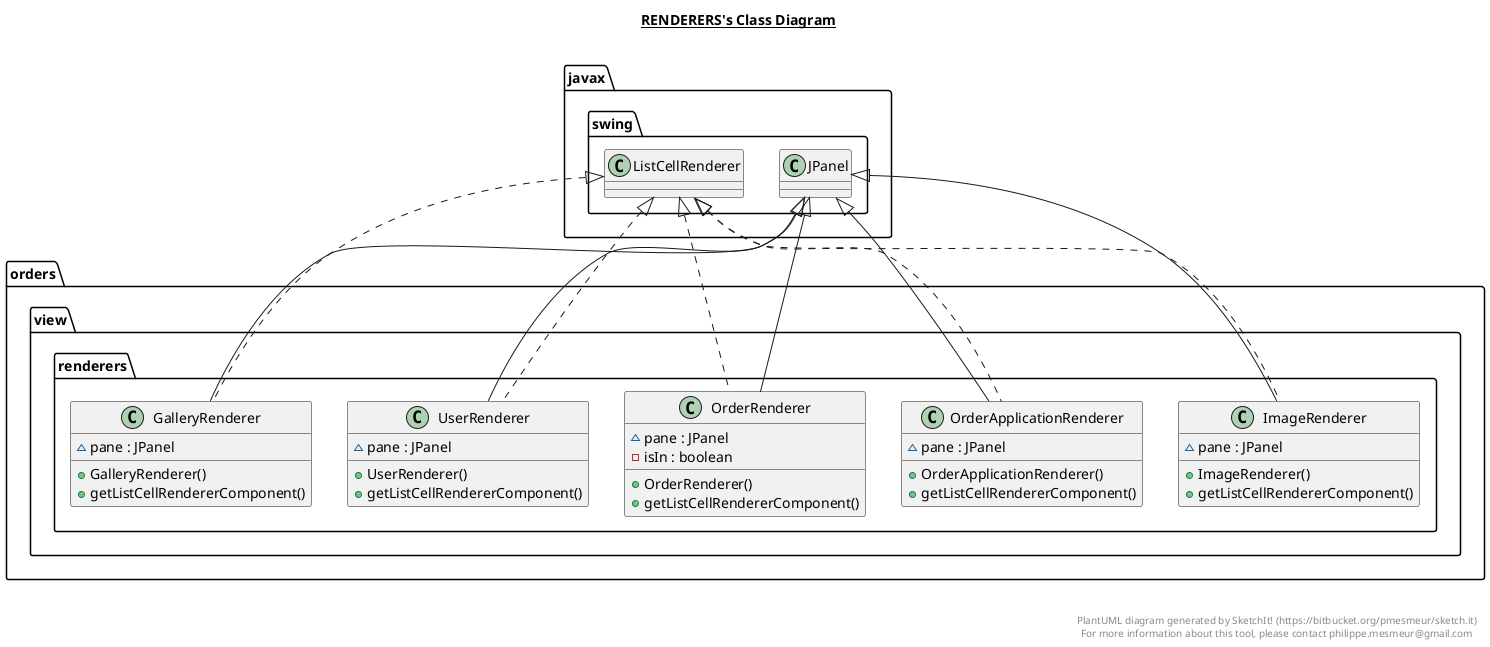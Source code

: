 @startuml

title __RENDERERS's Class Diagram__\n

  namespace orders {
    namespace view.renderers {
      class orders.view.renderers.GalleryRenderer {
          ~ pane : JPanel
          + GalleryRenderer()
          + getListCellRendererComponent()
      }
    }
  }
  

  namespace orders {
    namespace view.renderers {
      class orders.view.renderers.ImageRenderer {
          ~ pane : JPanel
          + ImageRenderer()
          + getListCellRendererComponent()
      }
    }
  }
  

  namespace orders {
    namespace view.renderers {
      class orders.view.renderers.OrderApplicationRenderer {
          ~ pane : JPanel
          + OrderApplicationRenderer()
          + getListCellRendererComponent()
      }
    }
  }
  

  namespace orders {
    namespace view.renderers {
      class orders.view.renderers.OrderRenderer {
          ~ pane : JPanel
          - isIn : boolean
          + OrderRenderer()
          + getListCellRendererComponent()
      }
    }
  }
  

  namespace orders {
    namespace view.renderers {
      class orders.view.renderers.UserRenderer {
          ~ pane : JPanel
          + UserRenderer()
          + getListCellRendererComponent()
      }
    }
  }
  

  orders.view.renderers.GalleryRenderer .up.|> javax.swing.ListCellRenderer
  orders.view.renderers.GalleryRenderer -up-|> javax.swing.JPanel
  orders.view.renderers.ImageRenderer .up.|> javax.swing.ListCellRenderer
  orders.view.renderers.ImageRenderer -up-|> javax.swing.JPanel
  orders.view.renderers.OrderApplicationRenderer .up.|> javax.swing.ListCellRenderer
  orders.view.renderers.OrderApplicationRenderer -up-|> javax.swing.JPanel
  orders.view.renderers.OrderRenderer .up.|> javax.swing.ListCellRenderer
  orders.view.renderers.OrderRenderer -up-|> javax.swing.JPanel
  orders.view.renderers.UserRenderer .up.|> javax.swing.ListCellRenderer
  orders.view.renderers.UserRenderer -up-|> javax.swing.JPanel


right footer


PlantUML diagram generated by SketchIt! (https://bitbucket.org/pmesmeur/sketch.it)
For more information about this tool, please contact philippe.mesmeur@gmail.com
endfooter

@enduml
